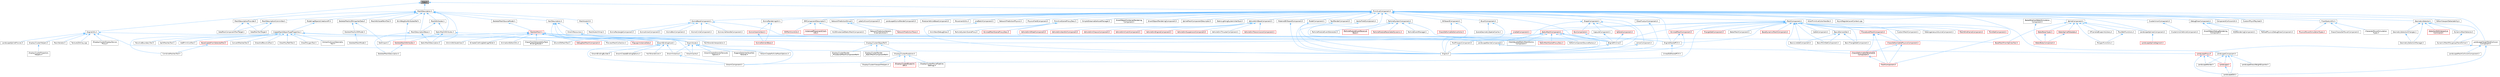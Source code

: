 digraph "Copy.h"
{
 // INTERACTIVE_SVG=YES
 // LATEX_PDF_SIZE
  bgcolor="transparent";
  edge [fontname=Helvetica,fontsize=10,labelfontname=Helvetica,labelfontsize=10];
  node [fontname=Helvetica,fontsize=10,shape=box,height=0.2,width=0.4];
  Node1 [id="Node000001",label="Copy.h",height=0.2,width=0.4,color="gray40", fillcolor="grey60", style="filled", fontcolor="black",tooltip=" "];
  Node1 -> Node2 [id="edge1_Node000001_Node000002",dir="back",color="steelblue1",style="solid",tooltip=" "];
  Node2 [id="Node000002",label="EngineUtils.h",height=0.2,width=0.4,color="grey40", fillcolor="white", style="filled",URL="$d4/d61/EngineUtils_8h.html",tooltip=" "];
  Node2 -> Node3 [id="edge2_Node000002_Node000003",dir="back",color="steelblue1",style="solid",tooltip=" "];
  Node3 [id="Node000003",label="DisplayClusterHelpers.h",height=0.2,width=0.4,color="grey40", fillcolor="white", style="filled",URL="$da/dda/DisplayClusterHelpers_8h.html",tooltip=" "];
  Node3 -> Node4 [id="edge3_Node000003_Node000004",dir="back",color="steelblue1",style="solid",tooltip=" "];
  Node4 [id="Node000004",label="DisplayClusterProjection\lHelpers.h",height=0.2,width=0.4,color="grey40", fillcolor="white", style="filled",URL="$df/d0b/DisplayClusterProjectionHelpers_8h.html",tooltip=" "];
  Node2 -> Node5 [id="edge4_Node000002_Node000005",dir="back",color="steelblue1",style="solid",tooltip=" "];
  Node5 [id="Node000005",label="DisplayClusterObjectRef.h",height=0.2,width=0.4,color="grey40", fillcolor="white", style="filled",URL="$d9/d87/DisplayClusterObjectRef_8h.html",tooltip=" "];
  Node5 -> Node6 [id="edge5_Node000005_Node000006",dir="back",color="steelblue1",style="solid",tooltip=" "];
  Node6 [id="Node000006",label="DisplayClusterRender\l_ProceduralMeshComponentRef.h",height=0.2,width=0.4,color="grey40", fillcolor="white", style="filled",URL="$da/dbe/DisplayClusterRender__ProceduralMeshComponentRef_8h.html",tooltip=" "];
  Node5 -> Node7 [id="edge6_Node000005_Node000007",dir="back",color="steelblue1",style="solid",tooltip=" "];
  Node7 [id="Node000007",label="DisplayClusterRender\l_StaticMeshComponentRef.h",height=0.2,width=0.4,color="grey40", fillcolor="white", style="filled",URL="$dd/d84/DisplayClusterRender__StaticMeshComponentRef_8h.html",tooltip=" "];
  Node5 -> Node8 [id="edge7_Node000005_Node000008",dir="back",color="steelblue1",style="solid",tooltip=" "];
  Node8 [id="Node000008",label="DisplayClusterRootActor.h",height=0.2,width=0.4,color="grey40", fillcolor="white", style="filled",URL="$d0/d41/DisplayClusterRootActor_8h.html",tooltip=" "];
  Node8 -> Node9 [id="edge8_Node000008_Node000009",dir="back",color="steelblue1",style="solid",tooltip=" "];
  Node9 [id="Node000009",label="DisplayClusterMoviePipeline\lSettings.h",height=0.2,width=0.4,color="grey40", fillcolor="white", style="filled",URL="$d7/d56/DisplayClusterMoviePipelineSettings_8h.html",tooltip=" "];
  Node8 -> Node10 [id="edge9_Node000008_Node000010",dir="back",color="steelblue1",style="solid",tooltip=" "];
  Node10 [id="Node000010",label="DisplayClusterViewportHelpers.h",height=0.2,width=0.4,color="grey40", fillcolor="white", style="filled",URL="$d6/d8b/DisplayClusterViewportHelpers_8h.html",tooltip=" "];
  Node8 -> Node11 [id="edge10_Node000008_Node000011",dir="back",color="steelblue1",style="solid",tooltip=" "];
  Node11 [id="Node000011",label="IDisplayClusterBlueprint\lAPI.h",height=0.2,width=0.4,color="red", fillcolor="#FFF0F0", style="filled",URL="$d6/dd6/IDisplayClusterBlueprintAPI_8h.html",tooltip=" "];
  Node2 -> Node13 [id="edge11_Node000002_Node000013",dir="back",color="steelblue1",style="solid",tooltip=" "];
  Node13 [id="Node000013",label="Engine.h",height=0.2,width=0.4,color="grey40", fillcolor="white", style="filled",URL="$d1/d34/Public_2Engine_8h.html",tooltip=" "];
  Node2 -> Node14 [id="edge12_Node000002_Node000014",dir="back",color="steelblue1",style="solid",tooltip=" "];
  Node14 [id="Node000014",label="IDisplayClusterDisplayDevice\lProxy.h",height=0.2,width=0.4,color="grey40", fillcolor="white", style="filled",URL="$dd/d48/IDisplayClusterDisplayDeviceProxy_8h.html",tooltip=" "];
  Node2 -> Node15 [id="edge13_Node000002_Node000015",dir="back",color="steelblue1",style="solid",tooltip=" "];
  Node15 [id="Node000015",label="LandscapeSplineProxies.h",height=0.2,width=0.4,color="grey40", fillcolor="white", style="filled",URL="$d6/d6f/LandscapeSplineProxies_8h.html",tooltip=" "];
  Node2 -> Node16 [id="edge14_Node000002_Node000016",dir="back",color="steelblue1",style="solid",tooltip=" "];
  Node16 [id="Node000016",label="PawnIterator.h",height=0.2,width=0.4,color="grey40", fillcolor="white", style="filled",URL="$d3/d9c/PawnIterator_8h.html",tooltip=" "];
  Node2 -> Node17 [id="edge15_Node000002_Node000017",dir="back",color="steelblue1",style="solid",tooltip=" "];
  Node17 [id="Node000017",label="Texture2DArray.cpp",height=0.2,width=0.4,color="grey40", fillcolor="white", style="filled",URL="$d7/d13/Texture2DArray_8cpp.html",tooltip=" "];
  Node1 -> Node18 [id="edge16_Node000001_Node000018",dir="back",color="steelblue1",style="solid",tooltip=" "];
  Node18 [id="Node000018",label="MeshDescription.h",height=0.2,width=0.4,color="grey40", fillcolor="white", style="filled",URL="$d5/d91/MeshDescription_8h.html",tooltip=" "];
  Node18 -> Node19 [id="edge17_Node000018_Node000019",dir="back",color="steelblue1",style="solid",tooltip=" "];
  Node19 [id="Node000019",label="HairDescription.h",height=0.2,width=0.4,color="grey40", fillcolor="white", style="filled",URL="$df/d27/HairDescription_8h.html",tooltip=" "];
  Node19 -> Node20 [id="edge18_Node000019_Node000020",dir="back",color="steelblue1",style="solid",tooltip=" "];
  Node20 [id="Node000020",label="GroomAsset.h",height=0.2,width=0.4,color="grey40", fillcolor="white", style="filled",URL="$d8/df1/GroomAsset_8h.html",tooltip=" "];
  Node20 -> Node21 [id="edge19_Node000020_Node000021",dir="back",color="steelblue1",style="solid",tooltip=" "];
  Node21 [id="Node000021",label="GroomCache.h",height=0.2,width=0.4,color="grey40", fillcolor="white", style="filled",URL="$d7/d6e/GroomCache_8h.html",tooltip=" "];
  Node20 -> Node22 [id="edge20_Node000020_Node000022",dir="back",color="steelblue1",style="solid",tooltip=" "];
  Node22 [id="Node000022",label="GroomComponent.h",height=0.2,width=0.4,color="grey40", fillcolor="white", style="filled",URL="$de/d2e/GroomComponent_8h.html",tooltip=" "];
  Node20 -> Node23 [id="edge21_Node000020_Node000023",dir="back",color="steelblue1",style="solid",tooltip=" "];
  Node23 [id="Node000023",label="GroomCreateFollicleMaskOptions.h",height=0.2,width=0.4,color="grey40", fillcolor="white", style="filled",URL="$d7/d8b/GroomCreateFollicleMaskOptions_8h.html",tooltip=" "];
  Node20 -> Node24 [id="edge22_Node000020_Node000024",dir="back",color="steelblue1",style="solid",tooltip=" "];
  Node24 [id="Node000024",label="GroomCreateStrandsTextures\lOptions.h",height=0.2,width=0.4,color="grey40", fillcolor="white", style="filled",URL="$da/dfc/GroomCreateStrandsTexturesOptions_8h.html",tooltip=" "];
  Node20 -> Node25 [id="edge23_Node000020_Node000025",dir="back",color="steelblue1",style="solid",tooltip=" "];
  Node25 [id="Node000025",label="GroomInstance.h",height=0.2,width=0.4,color="grey40", fillcolor="white", style="filled",URL="$dd/d47/GroomInstance_8h.html",tooltip=" "];
  Node25 -> Node22 [id="edge24_Node000025_Node000022",dir="back",color="steelblue1",style="solid",tooltip=" "];
  Node20 -> Node26 [id="edge25_Node000020_Node000026",dir="back",color="steelblue1",style="solid",tooltip=" "];
  Node26 [id="Node000026",label="NiagaraDataInterfaceHair\lStrands.h",height=0.2,width=0.4,color="grey40", fillcolor="white", style="filled",URL="$da/dd2/NiagaraDataInterfaceHairStrands_8h.html",tooltip=" "];
  Node19 -> Node27 [id="edge26_Node000019_Node000027",dir="back",color="steelblue1",style="solid",tooltip=" "];
  Node27 [id="Node000027",label="GroomBindingAsset.h",height=0.2,width=0.4,color="grey40", fillcolor="white", style="filled",URL="$de/d26/GroomBindingAsset_8h.html",tooltip=" "];
  Node27 -> Node28 [id="edge27_Node000027_Node000028",dir="back",color="steelblue1",style="solid",tooltip=" "];
  Node28 [id="Node000028",label="GroomBindingBuilder.h",height=0.2,width=0.4,color="grey40", fillcolor="white", style="filled",URL="$d2/d2f/GroomBindingBuilder_8h.html",tooltip=" "];
  Node27 -> Node22 [id="edge28_Node000027_Node000022",dir="back",color="steelblue1",style="solid",tooltip=" "];
  Node27 -> Node29 [id="edge29_Node000027_Node000029",dir="back",color="steelblue1",style="solid",tooltip=" "];
  Node29 [id="Node000029",label="GroomCreateBindingOptions.h",height=0.2,width=0.4,color="grey40", fillcolor="white", style="filled",URL="$d5/dba/GroomCreateBindingOptions_8h.html",tooltip=" "];
  Node27 -> Node25 [id="edge30_Node000027_Node000025",dir="back",color="steelblue1",style="solid",tooltip=" "];
  Node27 -> Node30 [id="edge31_Node000027_Node000030",dir="back",color="steelblue1",style="solid",tooltip=" "];
  Node30 [id="Node000030",label="HairStrandsCore.h",height=0.2,width=0.4,color="grey40", fillcolor="white", style="filled",URL="$d7/def/HairStrandsCore_8h.html",tooltip=" "];
  Node19 -> Node21 [id="edge32_Node000019_Node000021",dir="back",color="steelblue1",style="solid",tooltip=" "];
  Node19 -> Node31 [id="edge33_Node000019_Node000031",dir="back",color="steelblue1",style="solid",tooltip=" "];
  Node31 [id="Node000031",label="GroomResources.h",height=0.2,width=0.4,color="grey40", fillcolor="white", style="filled",URL="$d0/d70/GroomResources_8h.html",tooltip=" "];
  Node31 -> Node20 [id="edge34_Node000031_Node000020",dir="back",color="steelblue1",style="solid",tooltip=" "];
  Node31 -> Node27 [id="edge35_Node000031_Node000027",dir="back",color="steelblue1",style="solid",tooltip=" "];
  Node31 -> Node32 [id="edge36_Node000031_Node000032",dir="back",color="steelblue1",style="solid",tooltip=" "];
  Node32 [id="Node000032",label="HairStrandsInterpolation.h",height=0.2,width=0.4,color="grey40", fillcolor="white", style="filled",URL="$de/dab/HairStrandsInterpolation_8h.html",tooltip=" "];
  Node18 -> Node33 [id="edge37_Node000018_Node000033",dir="back",color="steelblue1",style="solid",tooltip=" "];
  Node33 [id="Node000033",label="MeshAttributePaintTool.h",height=0.2,width=0.4,color="grey40", fillcolor="white", style="filled",URL="$d3/d29/MeshAttributePaintTool_8h.html",tooltip=" "];
  Node18 -> Node34 [id="edge38_Node000018_Node000034",dir="back",color="steelblue1",style="solid",tooltip=" "];
  Node34 [id="Node000034",label="MeshAttributes.h",height=0.2,width=0.4,color="grey40", fillcolor="white", style="filled",URL="$d8/d64/MeshAttributes_8h.html",tooltip=" "];
  Node34 -> Node35 [id="edge39_Node000034_Node000035",dir="back",color="steelblue1",style="solid",tooltip=" "];
  Node35 [id="Node000035",label="MeshDescriptionBase.h",height=0.2,width=0.4,color="grey40", fillcolor="white", style="filled",URL="$d3/d3c/MeshDescriptionBase_8h.html",tooltip=" "];
  Node35 -> Node36 [id="edge40_Node000035_Node000036",dir="back",color="steelblue1",style="solid",tooltip=" "];
  Node36 [id="Node000036",label="SkeletalMeshDescription.h",height=0.2,width=0.4,color="grey40", fillcolor="white", style="filled",URL="$d3/d6a/SkeletalMeshDescription_8h.html",tooltip=" "];
  Node35 -> Node37 [id="edge41_Node000035_Node000037",dir="back",color="steelblue1",style="solid",tooltip=" "];
  Node37 [id="Node000037",label="StaticMeshDescription.h",height=0.2,width=0.4,color="grey40", fillcolor="white", style="filled",URL="$d5/d71/StaticMeshDescription_8h.html",tooltip=" "];
  Node34 -> Node38 [id="edge42_Node000034_Node000038",dir="back",color="steelblue1",style="solid",tooltip=" "];
  Node38 [id="Node000038",label="StaticMeshAttributes.h",height=0.2,width=0.4,color="grey40", fillcolor="white", style="filled",URL="$dd/db4/StaticMeshAttributes_8h.html",tooltip=" "];
  Node38 -> Node39 [id="edge43_Node000038_Node000039",dir="back",color="steelblue1",style="solid",tooltip=" "];
  Node39 [id="Node000039",label="LandscapeNaniteComponent.h",height=0.2,width=0.4,color="grey40", fillcolor="white", style="filled",URL="$d0/de5/LandscapeNaniteComponent_8h.html",tooltip=" "];
  Node39 -> Node40 [id="edge44_Node000039_Node000040",dir="back",color="steelblue1",style="solid",tooltip=" "];
  Node40 [id="Node000040",label="LandscapeProxy.h",height=0.2,width=0.4,color="red", fillcolor="#FFF0F0", style="filled",URL="$db/dae/LandscapeProxy_8h.html",tooltip=" "];
  Node40 -> Node41 [id="edge45_Node000040_Node000041",dir="back",color="steelblue1",style="solid",tooltip=" "];
  Node41 [id="Node000041",label="Landscape.h",height=0.2,width=0.4,color="red", fillcolor="#FFF0F0", style="filled",URL="$d5/dd6/Landscape_8h.html",tooltip=" "];
  Node41 -> Node42 [id="edge46_Node000041_Node000042",dir="back",color="steelblue1",style="solid",tooltip=" "];
  Node42 [id="Node000042",label="LandscapeEdit.h",height=0.2,width=0.4,color="grey40", fillcolor="white", style="filled",URL="$df/d61/LandscapeEdit_8h.html",tooltip=" "];
  Node40 -> Node42 [id="edge47_Node000040_Node000042",dir="back",color="steelblue1",style="solid",tooltip=" "];
  Node40 -> Node47 [id="edge48_Node000040_Node000047",dir="back",color="steelblue1",style="solid",tooltip=" "];
  Node47 [id="Node000047",label="LandscapeRender.h",height=0.2,width=0.4,color="grey40", fillcolor="white", style="filled",URL="$df/d67/LandscapeRender_8h.html",tooltip=" "];
  Node38 -> Node50 [id="edge49_Node000038_Node000050",dir="back",color="steelblue1",style="solid",tooltip=" "];
  Node50 [id="Node000050",label="SkeletalMeshAttributes.h",height=0.2,width=0.4,color="red", fillcolor="#FFF0F0", style="filled",URL="$df/d3f/SkeletalMeshAttributes_8h.html",tooltip=" "];
  Node50 -> Node36 [id="edge50_Node000050_Node000036",dir="back",color="steelblue1",style="solid",tooltip=" "];
  Node38 -> Node37 [id="edge51_Node000038_Node000037",dir="back",color="steelblue1",style="solid",tooltip=" "];
  Node18 -> Node53 [id="edge52_Node000018_Node000053",dir="back",color="steelblue1",style="solid",tooltip=" "];
  Node53 [id="Node000053",label="MeshAutoUV.h",height=0.2,width=0.4,color="grey40", fillcolor="white", style="filled",URL="$d4/db4/MeshAutoUV_8h.html",tooltip=" "];
  Node53 -> Node54 [id="edge53_Node000053_Node000054",dir="back",color="steelblue1",style="solid",tooltip=" "];
  Node54 [id="Node000054",label="MeshAutoUVImpl.h",height=0.2,width=0.4,color="grey40", fillcolor="white", style="filled",URL="$d2/ddc/MeshAutoUVImpl_8h.html",tooltip=" "];
  Node18 -> Node35 [id="edge54_Node000018_Node000035",dir="back",color="steelblue1",style="solid",tooltip=" "];
  Node18 -> Node55 [id="edge55_Node000018_Node000055",dir="back",color="steelblue1",style="solid",tooltip=" "];
  Node55 [id="Node000055",label="MeshDescriptionCommitter.h",height=0.2,width=0.4,color="grey40", fillcolor="white", style="filled",URL="$d0/dae/MeshDescriptionCommitter_8h.html",tooltip=" "];
  Node55 -> Node56 [id="edge56_Node000055_Node000056",dir="back",color="steelblue1",style="solid",tooltip=" "];
  Node56 [id="Node000056",label="DataflowComponentToolTarget.h",height=0.2,width=0.4,color="grey40", fillcolor="white", style="filled",URL="$d4/de8/DataflowComponentToolTarget_8h.html",tooltip=" "];
  Node55 -> Node57 [id="edge57_Node000055_Node000057",dir="back",color="steelblue1",style="solid",tooltip=" "];
  Node57 [id="Node000057",label="DataflowToolTarget.h",height=0.2,width=0.4,color="grey40", fillcolor="white", style="filled",URL="$d3/dd6/DataflowToolTarget_8h.html",tooltip=" "];
  Node18 -> Node58 [id="edge58_Node000018_Node000058",dir="back",color="steelblue1",style="solid",tooltip=" "];
  Node58 [id="Node000058",label="MeshDescriptionProvider.h",height=0.2,width=0.4,color="grey40", fillcolor="white", style="filled",URL="$da/db2/MeshDescriptionProvider_8h.html",tooltip=" "];
  Node58 -> Node56 [id="edge59_Node000058_Node000056",dir="back",color="steelblue1",style="solid",tooltip=" "];
  Node58 -> Node57 [id="edge60_Node000058_Node000057",dir="back",color="steelblue1",style="solid",tooltip=" "];
  Node18 -> Node59 [id="edge61_Node000018_Node000059",dir="back",color="steelblue1",style="solid",tooltip=" "];
  Node59 [id="Node000059",label="ModelingObjectsCreationAPI.h",height=0.2,width=0.4,color="grey40", fillcolor="white", style="filled",URL="$df/d4c/ModelingObjectsCreationAPI_8h.html",tooltip=" "];
  Node59 -> Node60 [id="edge62_Node000059_Node000060",dir="back",color="steelblue1",style="solid",tooltip=" "];
  Node60 [id="Node000060",label="CreateMeshObjectTypeProperties.h",height=0.2,width=0.4,color="grey40", fillcolor="white", style="filled",URL="$d9/d04/CreateMeshObjectTypeProperties_8h.html",tooltip=" "];
  Node60 -> Node61 [id="edge63_Node000060_Node000061",dir="back",color="steelblue1",style="solid",tooltip=" "];
  Node61 [id="Node000061",label="AddPrimitiveTool.h",height=0.2,width=0.4,color="grey40", fillcolor="white", style="filled",URL="$d5/dbf/AddPrimitiveTool_8h.html",tooltip=" "];
  Node60 -> Node62 [id="edge64_Node000060_Node000062",dir="back",color="steelblue1",style="solid",tooltip=" "];
  Node62 [id="Node000062",label="BaseCreateFromSelectedTool.h",height=0.2,width=0.4,color="red", fillcolor="#FFF0F0", style="filled",URL="$de/dc7/BaseCreateFromSelectedTool_8h.html",tooltip=" "];
  Node62 -> Node68 [id="edge65_Node000062_Node000068",dir="back",color="steelblue1",style="solid",tooltip=" "];
  Node68 [id="Node000068",label="CombineMeshesTool.h",height=0.2,width=0.4,color="grey40", fillcolor="white", style="filled",URL="$dd/da3/CombineMeshesTool_8h.html",tooltip=" "];
  Node60 -> Node71 [id="edge66_Node000060_Node000071",dir="back",color="steelblue1",style="solid",tooltip=" "];
  Node71 [id="Node000071",label="BaseMeshFromSplinesTool.h",height=0.2,width=0.4,color="red", fillcolor="#FFF0F0", style="filled",URL="$da/d31/BaseMeshFromSplinesTool_8h.html",tooltip=" "];
  Node60 -> Node68 [id="edge67_Node000060_Node000068",dir="back",color="steelblue1",style="solid",tooltip=" "];
  Node60 -> Node74 [id="edge68_Node000060_Node000074",dir="back",color="steelblue1",style="solid",tooltip=" "];
  Node74 [id="Node000074",label="ConvertMeshesTool.h",height=0.2,width=0.4,color="grey40", fillcolor="white", style="filled",URL="$dc/d47/ConvertMeshesTool_8h.html",tooltip=" "];
  Node60 -> Node75 [id="edge69_Node000060_Node000075",dir="back",color="steelblue1",style="solid",tooltip=" "];
  Node75 [id="Node000075",label="DrawAndRevolveTool.h",height=0.2,width=0.4,color="grey40", fillcolor="white", style="filled",URL="$d8/d06/DrawAndRevolveTool_8h.html",tooltip=" "];
  Node60 -> Node76 [id="edge70_Node000060_Node000076",dir="back",color="steelblue1",style="solid",tooltip=" "];
  Node76 [id="Node000076",label="DrawPolyPathTool.h",height=0.2,width=0.4,color="grey40", fillcolor="white", style="filled",URL="$dc/d3e/DrawPolyPathTool_8h.html",tooltip=" "];
  Node60 -> Node77 [id="edge71_Node000060_Node000077",dir="back",color="steelblue1",style="solid",tooltip=" "];
  Node77 [id="Node000077",label="DrawPolygonTool.h",height=0.2,width=0.4,color="grey40", fillcolor="white", style="filled",URL="$d0/d15/DrawPolygonTool_8h.html",tooltip=" "];
  Node60 -> Node78 [id="edge72_Node000060_Node000078",dir="back",color="steelblue1",style="solid",tooltip=" "];
  Node78 [id="Node000078",label="ExtractCollisionGeometry\lTool.h",height=0.2,width=0.4,color="grey40", fillcolor="white", style="filled",URL="$d6/dbd/ExtractCollisionGeometryTool_8h.html",tooltip=" "];
  Node60 -> Node79 [id="edge73_Node000060_Node000079",dir="back",color="steelblue1",style="solid",tooltip=" "];
  Node79 [id="Node000079",label="RevolveBoundaryTool.h",height=0.2,width=0.4,color="grey40", fillcolor="white", style="filled",URL="$da/dce/RevolveBoundaryTool_8h.html",tooltip=" "];
  Node60 -> Node80 [id="edge74_Node000060_Node000080",dir="back",color="steelblue1",style="solid",tooltip=" "];
  Node80 [id="Node000080",label="SplitMeshesTool.h",height=0.2,width=0.4,color="grey40", fillcolor="white", style="filled",URL="$dc/d7f/SplitMeshesTool_8h.html",tooltip=" "];
  Node60 -> Node81 [id="edge75_Node000060_Node000081",dir="back",color="steelblue1",style="solid",tooltip=" "];
  Node81 [id="Node000081",label="VolumeToMeshTool.h",height=0.2,width=0.4,color="grey40", fillcolor="white", style="filled",URL="$de/d64/VolumeToMeshTool_8h.html",tooltip=" "];
  Node18 -> Node82 [id="edge76_Node000018_Node000082",dir="back",color="steelblue1",style="solid",tooltip=" "];
  Node82 [id="Node000082",label="SkeletalMeshLODImporterData.h",height=0.2,width=0.4,color="grey40", fillcolor="white", style="filled",URL="$de/dc6/SkeletalMeshLODImporterData_8h.html",tooltip=" "];
  Node82 -> Node83 [id="edge77_Node000082_Node000083",dir="back",color="steelblue1",style="solid",tooltip=" "];
  Node83 [id="Node000083",label="SkelImport.h",height=0.2,width=0.4,color="grey40", fillcolor="white", style="filled",URL="$d2/d8b/SkelImport_8h.html",tooltip=" "];
  Node82 -> Node84 [id="edge78_Node000082_Node000084",dir="back",color="steelblue1",style="solid",tooltip=" "];
  Node84 [id="Node000084",label="SkeletalMeshLODModel.h",height=0.2,width=0.4,color="grey40", fillcolor="white", style="filled",URL="$d2/d34/SkeletalMeshLODModel_8h.html",tooltip=" "];
  Node84 -> Node85 [id="edge79_Node000084_Node000085",dir="back",color="steelblue1",style="solid",tooltip=" "];
  Node85 [id="Node000085",label="SkeletalMeshModel.h",height=0.2,width=0.4,color="grey40", fillcolor="white", style="filled",URL="$d1/d2c/SkeletalMeshModel_8h.html",tooltip=" "];
  Node18 -> Node86 [id="edge80_Node000018_Node000086",dir="back",color="steelblue1",style="solid",tooltip=" "];
  Node86 [id="Node000086",label="SkeletalMeshSourceModel.h",height=0.2,width=0.4,color="grey40", fillcolor="white", style="filled",URL="$d0/dc6/SkeletalMeshSourceModel_8h.html",tooltip=" "];
  Node86 -> Node87 [id="edge81_Node000086_Node000087",dir="back",color="steelblue1",style="solid",tooltip=" "];
  Node87 [id="Node000087",label="SkeletalMesh.h",height=0.2,width=0.4,color="red", fillcolor="#FFF0F0", style="filled",URL="$d6/de7/SkeletalMesh_8h.html",tooltip=" "];
  Node87 -> Node88 [id="edge82_Node000087_Node000088",dir="back",color="steelblue1",style="solid",tooltip=" "];
  Node88 [id="Node000088",label="AnimationEditorUtils.h",height=0.2,width=0.4,color="grey40", fillcolor="white", style="filled",URL="$df/d23/AnimationEditorUtils_8h.html",tooltip=" "];
  Node87 -> Node89 [id="edge83_Node000087_Node000089",dir="back",color="steelblue1",style="solid",tooltip=" "];
  Node89 [id="Node000089",label="ChaosFleshGenerateSurface\lBindingsNode.h",height=0.2,width=0.4,color="grey40", fillcolor="white", style="filled",URL="$db/dca/ChaosFleshGenerateSurfaceBindingsNode_8h.html",tooltip=" "];
  Node87 -> Node90 [id="edge84_Node000087_Node000090",dir="back",color="steelblue1",style="solid",tooltip=" "];
  Node90 [id="Node000090",label="DebugSkelMeshComponent.h",height=0.2,width=0.4,color="red", fillcolor="#FFF0F0", style="filled",URL="$d5/d33/DebugSkelMeshComponent_8h.html",tooltip=" "];
  Node87 -> Node94 [id="edge85_Node000087_Node000094",dir="back",color="steelblue1",style="solid",tooltip=" "];
  Node94 [id="Node000094",label="EngineMinimal.h",height=0.2,width=0.4,color="grey40", fillcolor="white", style="filled",URL="$d0/d2c/EngineMinimal_8h.html",tooltip=" "];
  Node94 -> Node13 [id="edge86_Node000094_Node000013",dir="back",color="steelblue1",style="solid",tooltip=" "];
  Node87 -> Node95 [id="edge87_Node000087_Node000095",dir="back",color="steelblue1",style="solid",tooltip=" "];
  Node95 [id="Node000095",label="EngineSharedPCH.h",height=0.2,width=0.4,color="grey40", fillcolor="white", style="filled",URL="$dc/dbb/EngineSharedPCH_8h.html",tooltip=" "];
  Node95 -> Node96 [id="edge88_Node000095_Node000096",dir="back",color="steelblue1",style="solid",tooltip=" "];
  Node96 [id="Node000096",label="UnrealEdSharedPCH.h",height=0.2,width=0.4,color="grey40", fillcolor="white", style="filled",URL="$d1/de6/UnrealEdSharedPCH_8h.html",tooltip=" "];
  Node87 -> Node20 [id="edge89_Node000087_Node000020",dir="back",color="steelblue1",style="solid",tooltip=" "];
  Node87 -> Node27 [id="edge90_Node000087_Node000027",dir="back",color="steelblue1",style="solid",tooltip=" "];
  Node87 -> Node97 [id="edge91_Node000087_Node000097",dir="back",color="steelblue1",style="solid",tooltip=" "];
  Node97 [id="Node000097",label="PreviewMeshCollection.h",height=0.2,width=0.4,color="grey40", fillcolor="white", style="filled",URL="$dc/d45/PreviewMeshCollection_8h.html",tooltip=" "];
  Node87 -> Node98 [id="edge92_Node000087_Node000098",dir="back",color="steelblue1",style="solid",tooltip=" "];
  Node98 [id="Node000098",label="RigLogicInstanceData.h",height=0.2,width=0.4,color="red", fillcolor="#FFF0F0", style="filled",URL="$d5/d38/RigLogicInstanceData_8h.html",tooltip=" "];
  Node87 -> Node102 [id="edge93_Node000087_Node000102",dir="back",color="steelblue1",style="solid",tooltip=" "];
  Node102 [id="Node000102",label="SAnimAttributeView.h",height=0.2,width=0.4,color="grey40", fillcolor="white", style="filled",URL="$df/d42/SAnimAttributeView_8h.html",tooltip=" "];
  Node87 -> Node103 [id="edge94_Node000087_Node000103",dir="back",color="steelblue1",style="solid",tooltip=" "];
  Node103 [id="Node000103",label="SCreateClothingSettingsPanel.h",height=0.2,width=0.4,color="grey40", fillcolor="white", style="filled",URL="$d1/d49/SCreateClothingSettingsPanel_8h.html",tooltip=" "];
  Node87 -> Node83 [id="edge95_Node000087_Node000083",dir="back",color="steelblue1",style="solid",tooltip=" "];
  Node18 -> Node118 [id="edge96_Node000018_Node000118",dir="back",color="steelblue1",style="solid",tooltip=" "];
  Node118 [id="Node000118",label="SkinWeightsAttributesRef.h",height=0.2,width=0.4,color="grey40", fillcolor="white", style="filled",URL="$d8/dc2/SkinWeightsAttributesRef_8h.html",tooltip=" "];
  Node118 -> Node50 [id="edge97_Node000118_Node000050",dir="back",color="steelblue1",style="solid",tooltip=" "];
  Node18 -> Node38 [id="edge98_Node000018_Node000038",dir="back",color="steelblue1",style="solid",tooltip=" "];
  Node18 -> Node37 [id="edge99_Node000018_Node000037",dir="back",color="steelblue1",style="solid",tooltip=" "];
  Node1 -> Node119 [id="edge100_Node000001_Node000119",dir="back",color="steelblue1",style="solid",tooltip=" "];
  Node119 [id="Node000119",label="PrimitiveComponent.h",height=0.2,width=0.4,color="grey40", fillcolor="white", style="filled",URL="$df/d9f/PrimitiveComponent_8h.html",tooltip=" "];
  Node119 -> Node120 [id="edge101_Node000119_Node000120",dir="back",color="steelblue1",style="solid",tooltip=" "];
  Node120 [id="Node000120",label="ActorPrimitiveColorHandler.h",height=0.2,width=0.4,color="grey40", fillcolor="white", style="filled",URL="$d4/d72/ActorPrimitiveColorHandler_8h.html",tooltip=" "];
  Node119 -> Node121 [id="edge102_Node000119_Node000121",dir="back",color="steelblue1",style="solid",tooltip=" "];
  Node121 [id="Node000121",label="ArrowComponent.h",height=0.2,width=0.4,color="grey40", fillcolor="white", style="filled",URL="$db/d35/ArrowComponent_8h.html",tooltip=" "];
  Node121 -> Node13 [id="edge103_Node000121_Node000013",dir="back",color="steelblue1",style="solid",tooltip=" "];
  Node119 -> Node122 [id="edge104_Node000119_Node000122",dir="back",color="steelblue1",style="solid",tooltip=" "];
  Node122 [id="Node000122",label="AsyncRegisterLevelContext.cpp",height=0.2,width=0.4,color="grey40", fillcolor="white", style="filled",URL="$da/df8/AsyncRegisterLevelContext_8cpp.html",tooltip=" "];
  Node119 -> Node123 [id="edge105_Node000119_Node000123",dir="back",color="steelblue1",style="solid",tooltip=" "];
  Node123 [id="Node000123",label="BakedShallowWaterSimulation\lComponent.h",height=0.2,width=0.4,color="grey40", fillcolor="white", style="filled",URL="$d4/dbc/BakedShallowWaterSimulationComponent_8h.html",tooltip=" "];
  Node123 -> Node124 [id="edge106_Node000123_Node000124",dir="back",color="steelblue1",style="solid",tooltip=" "];
  Node124 [id="Node000124",label="WaterBodyComponent.h",height=0.2,width=0.4,color="red", fillcolor="#FFF0F0", style="filled",URL="$db/d59/WaterBodyComponent_8h.html",tooltip=" "];
  Node119 -> Node137 [id="edge107_Node000119_Node000137",dir="back",color="steelblue1",style="solid",tooltip=" "];
  Node137 [id="Node000137",label="BillboardComponent.h",height=0.2,width=0.4,color="grey40", fillcolor="white", style="filled",URL="$db/d72/BillboardComponent_8h.html",tooltip=" "];
  Node137 -> Node138 [id="edge108_Node000137_Node000138",dir="back",color="steelblue1",style="solid",tooltip=" "];
  Node138 [id="Node000138",label="ChaosDeformableSolverActor.h",height=0.2,width=0.4,color="red", fillcolor="#FFF0F0", style="filled",URL="$d2/de9/ChaosDeformableSolverActor_8h.html",tooltip=" "];
  Node137 -> Node13 [id="edge109_Node000137_Node000013",dir="back",color="steelblue1",style="solid",tooltip=" "];
  Node119 -> Node142 [id="edge110_Node000119_Node000142",dir="back",color="steelblue1",style="solid",tooltip=" "];
  Node142 [id="Node000142",label="BrushComponent.h",height=0.2,width=0.4,color="grey40", fillcolor="white", style="filled",URL="$d0/d9c/BrushComponent_8h.html",tooltip=" "];
  Node142 -> Node13 [id="edge111_Node000142_Node000013",dir="back",color="steelblue1",style="solid",tooltip=" "];
  Node142 -> Node143 [id="edge112_Node000142_Node000143",dir="back",color="steelblue1",style="solid",tooltip=" "];
  Node143 [id="Node000143",label="SceneGeometrySpatialCache.h",height=0.2,width=0.4,color="grey40", fillcolor="white", style="filled",URL="$d6/d6f/SceneGeometrySpatialCache_8h.html",tooltip=" "];
  Node119 -> Node144 [id="edge113_Node000119_Node000144",dir="back",color="steelblue1",style="solid",tooltip=" "];
  Node144 [id="Node000144",label="ClusterUnionComponent.h",height=0.2,width=0.4,color="grey40", fillcolor="white", style="filled",URL="$d0/d16/ClusterUnionComponent_8h.html",tooltip=" "];
  Node144 -> Node145 [id="edge114_Node000144_Node000145",dir="back",color="steelblue1",style="solid",tooltip=" "];
  Node145 [id="Node000145",label="ClusterUnionVehicleComponent.h",height=0.2,width=0.4,color="grey40", fillcolor="white", style="filled",URL="$dd/deb/ClusterUnionVehicleComponent_8h.html",tooltip=" "];
  Node119 -> Node146 [id="edge115_Node000119_Node000146",dir="back",color="steelblue1",style="solid",tooltip=" "];
  Node146 [id="Node000146",label="ComponentCollisionUtil.h",height=0.2,width=0.4,color="grey40", fillcolor="white", style="filled",URL="$d9/d1c/ComponentCollisionUtil_8h.html",tooltip=" "];
  Node119 -> Node147 [id="edge116_Node000119_Node000147",dir="back",color="steelblue1",style="solid",tooltip=" "];
  Node147 [id="Node000147",label="CustomPhysXPayload.h",height=0.2,width=0.4,color="grey40", fillcolor="white", style="filled",URL="$d3/d90/CustomPhysXPayload_8h.html",tooltip=" "];
  Node119 -> Node148 [id="edge117_Node000119_Node000148",dir="back",color="steelblue1",style="solid",tooltip=" "];
  Node148 [id="Node000148",label="DebugDrawComponent.h",height=0.2,width=0.4,color="grey40", fillcolor="white", style="filled",URL="$d9/dae/DebugDrawComponent_8h.html",tooltip=" "];
  Node148 -> Node149 [id="edge118_Node000148_Node000149",dir="back",color="steelblue1",style="solid",tooltip=" "];
  Node149 [id="Node000149",label="EQSRenderingComponent.h",height=0.2,width=0.4,color="grey40", fillcolor="white", style="filled",URL="$df/d63/EQSRenderingComponent_8h.html",tooltip=" "];
  Node148 -> Node150 [id="edge119_Node000148_Node000150",dir="back",color="steelblue1",style="solid",tooltip=" "];
  Node150 [id="Node000150",label="PathedPhysicsDebugDrawComponent.h",height=0.2,width=0.4,color="grey40", fillcolor="white", style="filled",URL="$d9/dd8/PathedPhysicsDebugDrawComponent_8h.html",tooltip=" "];
  Node148 -> Node151 [id="edge120_Node000148_Node000151",dir="back",color="steelblue1",style="solid",tooltip=" "];
  Node151 [id="Node000151",label="SmartObjectDebugRendering\lComponent.h",height=0.2,width=0.4,color="grey40", fillcolor="white", style="filled",URL="$d2/db9/SmartObjectDebugRenderingComponent_8h.html",tooltip=" "];
  Node119 -> Node152 [id="edge121_Node000119_Node000152",dir="back",color="steelblue1",style="solid",tooltip=" "];
  Node152 [id="Node000152",label="DrawFrustumComponent.h",height=0.2,width=0.4,color="grey40", fillcolor="white", style="filled",URL="$db/d24/DrawFrustumComponent_8h.html",tooltip=" "];
  Node152 -> Node13 [id="edge122_Node000152_Node000013",dir="back",color="steelblue1",style="solid",tooltip=" "];
  Node119 -> Node153 [id="edge123_Node000119_Node000153",dir="back",color="steelblue1",style="solid",tooltip=" "];
  Node153 [id="Node000153",label="EditorComponentSourceFactory.h",height=0.2,width=0.4,color="grey40", fillcolor="white", style="filled",URL="$d4/d35/EditorComponentSourceFactory_8h.html",tooltip=" "];
  Node119 -> Node154 [id="edge124_Node000119_Node000154",dir="back",color="steelblue1",style="solid",tooltip=" "];
  Node154 [id="Node000154",label="EditorViewportSelectability.h",height=0.2,width=0.4,color="grey40", fillcolor="white", style="filled",URL="$d0/da6/EditorViewportSelectability_8h.html",tooltip=" "];
  Node119 -> Node94 [id="edge125_Node000119_Node000094",dir="back",color="steelblue1",style="solid",tooltip=" "];
  Node119 -> Node95 [id="edge126_Node000119_Node000095",dir="back",color="steelblue1",style="solid",tooltip=" "];
  Node119 -> Node155 [id="edge127_Node000119_Node000155",dir="back",color="steelblue1",style="solid",tooltip=" "];
  Node155 [id="Node000155",label="FloorQueryUtils.h",height=0.2,width=0.4,color="grey40", fillcolor="white", style="filled",URL="$df/d2a/FloorQueryUtils_8h.html",tooltip=" "];
  Node155 -> Node156 [id="edge128_Node000155_Node000156",dir="back",color="steelblue1",style="solid",tooltip=" "];
  Node156 [id="Node000156",label="ChaosCharacterMoverComponent.h",height=0.2,width=0.4,color="grey40", fillcolor="white", style="filled",URL="$d5/dd2/ChaosCharacterMoverComponent_8h.html",tooltip=" "];
  Node155 -> Node157 [id="edge129_Node000155_Node000157",dir="back",color="steelblue1",style="solid",tooltip=" "];
  Node157 [id="Node000157",label="CharacterMoverSimulation\lTypes.h",height=0.2,width=0.4,color="grey40", fillcolor="white", style="filled",URL="$df/dcc/CharacterMoverSimulationTypes_8h.html",tooltip=" "];
  Node155 -> Node158 [id="edge130_Node000155_Node000158",dir="back",color="steelblue1",style="solid",tooltip=" "];
  Node158 [id="Node000158",label="PhysicsMoverSimulationTypes.h",height=0.2,width=0.4,color="red", fillcolor="#FFF0F0", style="filled",URL="$d1/d2f/PhysicsMoverSimulationTypes_8h.html",tooltip=" "];
  Node119 -> Node168 [id="edge131_Node000119_Node000168",dir="back",color="steelblue1",style="solid",tooltip=" "];
  Node168 [id="Node000168",label="GeometrySelector.h",height=0.2,width=0.4,color="grey40", fillcolor="white", style="filled",URL="$d5/d67/GeometrySelector_8h.html",tooltip=" "];
  Node168 -> Node169 [id="edge132_Node000168_Node000169",dir="back",color="steelblue1",style="solid",tooltip=" "];
  Node169 [id="Node000169",label="DynamicMeshPolygroupTransformer.h",height=0.2,width=0.4,color="grey40", fillcolor="white", style="filled",URL="$dc/db2/DynamicMeshPolygroupTransformer_8h.html",tooltip=" "];
  Node168 -> Node170 [id="edge133_Node000168_Node000170",dir="back",color="steelblue1",style="solid",tooltip=" "];
  Node170 [id="Node000170",label="DynamicMeshSelector.h",height=0.2,width=0.4,color="grey40", fillcolor="white", style="filled",URL="$dc/d01/DynamicMeshSelector_8h.html",tooltip=" "];
  Node170 -> Node169 [id="edge134_Node000170_Node000169",dir="back",color="steelblue1",style="solid",tooltip=" "];
  Node168 -> Node171 [id="edge135_Node000168_Node000171",dir="back",color="steelblue1",style="solid",tooltip=" "];
  Node171 [id="Node000171",label="GeometrySelectionChanges.h",height=0.2,width=0.4,color="grey40", fillcolor="white", style="filled",URL="$d2/d21/GeometrySelectionChanges_8h.html",tooltip=" "];
  Node171 -> Node172 [id="edge136_Node000171_Node000172",dir="back",color="steelblue1",style="solid",tooltip=" "];
  Node172 [id="Node000172",label="GeometrySelectionManager.h",height=0.2,width=0.4,color="grey40", fillcolor="white", style="filled",URL="$d9/d43/GeometrySelectionManager_8h.html",tooltip=" "];
  Node168 -> Node172 [id="edge137_Node000168_Node000172",dir="back",color="steelblue1",style="solid",tooltip=" "];
  Node168 -> Node173 [id="edge138_Node000168_Node000173",dir="back",color="steelblue1",style="solid",tooltip=" "];
  Node173 [id="Node000173",label="SelectionEditInteractive\lCommand.h",height=0.2,width=0.4,color="red", fillcolor="#FFF0F0", style="filled",URL="$d8/db5/SelectionEditInteractiveCommand_8h.html",tooltip=" "];
  Node119 -> Node178 [id="edge139_Node000119_Node000178",dir="back",color="steelblue1",style="solid",tooltip=" "];
  Node178 [id="Node000178",label="GizmoBaseComponent.h",height=0.2,width=0.4,color="grey40", fillcolor="white", style="filled",URL="$db/dfd/GizmoBaseComponent_8h.html",tooltip=" "];
  Node178 -> Node179 [id="edge140_Node000178_Node000179",dir="back",color="steelblue1",style="solid",tooltip=" "];
  Node179 [id="Node000179",label="GizmoArrowComponent.h",height=0.2,width=0.4,color="grey40", fillcolor="white", style="filled",URL="$d9/df9/GizmoArrowComponent_8h.html",tooltip=" "];
  Node178 -> Node180 [id="edge141_Node000178_Node000180",dir="back",color="steelblue1",style="solid",tooltip=" "];
  Node180 [id="Node000180",label="GizmoBoxComponent.h",height=0.2,width=0.4,color="grey40", fillcolor="white", style="filled",URL="$d4/d84/GizmoBoxComponent_8h.html",tooltip=" "];
  Node178 -> Node181 [id="edge142_Node000178_Node000181",dir="back",color="steelblue1",style="solid",tooltip=" "];
  Node181 [id="Node000181",label="GizmoCircleComponent.h",height=0.2,width=0.4,color="grey40", fillcolor="white", style="filled",URL="$d3/d78/GizmoCircleComponent_8h.html",tooltip=" "];
  Node178 -> Node182 [id="edge143_Node000178_Node000182",dir="back",color="steelblue1",style="solid",tooltip=" "];
  Node182 [id="Node000182",label="GizmoLineHandleComponent.h",height=0.2,width=0.4,color="grey40", fillcolor="white", style="filled",URL="$d3/d98/GizmoLineHandleComponent_8h.html",tooltip=" "];
  Node178 -> Node183 [id="edge144_Node000178_Node000183",dir="back",color="steelblue1",style="solid",tooltip=" "];
  Node183 [id="Node000183",label="GizmoRectangleComponent.h",height=0.2,width=0.4,color="grey40", fillcolor="white", style="filled",URL="$d9/ded/GizmoRectangleComponent_8h.html",tooltip=" "];
  Node178 -> Node184 [id="edge145_Node000178_Node000184",dir="back",color="steelblue1",style="solid",tooltip=" "];
  Node184 [id="Node000184",label="ViewAdjustedStaticMeshGizmo\lComponent.h",height=0.2,width=0.4,color="grey40", fillcolor="white", style="filled",URL="$d3/d99/ViewAdjustedStaticMeshGizmoComponent_8h.html",tooltip=" "];
  Node119 -> Node185 [id="edge146_Node000119_Node000185",dir="back",color="steelblue1",style="solid",tooltip=" "];
  Node185 [id="Node000185",label="GizmoRenderingUtil.h",height=0.2,width=0.4,color="grey40", fillcolor="white", style="filled",URL="$d0/d40/GizmoRenderingUtil_8h.html",tooltip=" "];
  Node185 -> Node186 [id="edge147_Node000185_Node000186",dir="back",color="steelblue1",style="solid",tooltip=" "];
  Node186 [id="Node000186",label="GizmoElementBase.h",height=0.2,width=0.4,color="red", fillcolor="#FFF0F0", style="filled",URL="$d5/d19/GizmoElementBase_8h.html",tooltip=" "];
  Node185 -> Node202 [id="edge148_Node000185_Node000202",dir="back",color="steelblue1",style="solid",tooltip=" "];
  Node202 [id="Node000202",label="GizmoViewContext.h",height=0.2,width=0.4,color="red", fillcolor="#FFF0F0", style="filled",URL="$dd/d1a/GizmoViewContext_8h.html",tooltip=" "];
  Node202 -> Node186 [id="edge149_Node000202_Node000186",dir="back",color="steelblue1",style="solid",tooltip=" "];
  Node119 -> Node204 [id="edge150_Node000119_Node000204",dir="back",color="steelblue1",style="solid",tooltip=" "];
  Node204 [id="Node000204",label="ISMComponentDescriptor.h",height=0.2,width=0.4,color="grey40", fillcolor="white", style="filled",URL="$dd/d82/ISMComponentDescriptor_8h.html",tooltip=" "];
  Node204 -> Node205 [id="edge151_Node000204_Node000205",dir="back",color="steelblue1",style="solid",tooltip=" "];
  Node205 [id="Node000205",label="HLODInstancedStaticMeshComponent.h",height=0.2,width=0.4,color="grey40", fillcolor="white", style="filled",URL="$dd/d88/HLODInstancedStaticMeshComponent_8h.html",tooltip=" "];
  Node204 -> Node206 [id="edge152_Node000204_Node000206",dir="back",color="steelblue1",style="solid",tooltip=" "];
  Node206 [id="Node000206",label="ISMPartitionActor.h",height=0.2,width=0.4,color="red", fillcolor="#FFF0F0", style="filled",URL="$d8/dac/ISMPartitionActor_8h.html",tooltip=" "];
  Node204 -> Node208 [id="edge153_Node000204_Node000208",dir="back",color="steelblue1",style="solid",tooltip=" "];
  Node208 [id="Node000208",label="InstancedPlacementClient\lInfo.h",height=0.2,width=0.4,color="red", fillcolor="#FFF0F0", style="filled",URL="$d0/d12/InstancedPlacementClientInfo_8h.html",tooltip=" "];
  Node119 -> Node210 [id="edge154_Node000119_Node000210",dir="back",color="steelblue1",style="solid",tooltip=" "];
  Node210 [id="Node000210",label="LakeCollisionComponent.h",height=0.2,width=0.4,color="grey40", fillcolor="white", style="filled",URL="$d6/d05/LakeCollisionComponent_8h.html",tooltip=" "];
  Node119 -> Node211 [id="edge155_Node000119_Node000211",dir="back",color="steelblue1",style="solid",tooltip=" "];
  Node211 [id="Node000211",label="LandscapeComponent.h",height=0.2,width=0.4,color="grey40", fillcolor="white", style="filled",URL="$d4/dba/LandscapeComponent_8h.html",tooltip=" "];
  Node211 -> Node41 [id="edge156_Node000211_Node000041",dir="back",color="steelblue1",style="solid",tooltip=" "];
  Node211 -> Node42 [id="edge157_Node000211_Node000042",dir="back",color="steelblue1",style="solid",tooltip=" "];
  Node211 -> Node212 [id="edge158_Node000211_Node000212",dir="back",color="steelblue1",style="solid",tooltip=" "];
  Node212 [id="Node000212",label="LandscapeGrassWeightExporter.h",height=0.2,width=0.4,color="grey40", fillcolor="white", style="filled",URL="$de/d64/LandscapeGrassWeightExporter_8h.html",tooltip=" "];
  Node211 -> Node47 [id="edge159_Node000211_Node000047",dir="back",color="steelblue1",style="solid",tooltip=" "];
  Node119 -> Node213 [id="edge160_Node000119_Node000213",dir="back",color="steelblue1",style="solid",tooltip=" "];
  Node213 [id="Node000213",label="LandscapeGizmoRenderComponent.h",height=0.2,width=0.4,color="grey40", fillcolor="white", style="filled",URL="$d0/d84/LandscapeGizmoRenderComponent_8h.html",tooltip=" "];
  Node119 -> Node214 [id="edge161_Node000119_Node000214",dir="back",color="steelblue1",style="solid",tooltip=" "];
  Node214 [id="Node000214",label="LandscapeHeightfieldCollision\lComponent.h",height=0.2,width=0.4,color="grey40", fillcolor="white", style="filled",URL="$d2/d06/LandscapeHeightfieldCollisionComponent_8h.html",tooltip=" "];
  Node214 -> Node42 [id="edge162_Node000214_Node000042",dir="back",color="steelblue1",style="solid",tooltip=" "];
  Node214 -> Node215 [id="edge163_Node000214_Node000215",dir="back",color="steelblue1",style="solid",tooltip=" "];
  Node215 [id="Node000215",label="LandscapeMeshCollisionComponent.h",height=0.2,width=0.4,color="grey40", fillcolor="white", style="filled",URL="$d0/dab/LandscapeMeshCollisionComponent_8h.html",tooltip=" "];
  Node214 -> Node40 [id="edge164_Node000214_Node000040",dir="back",color="steelblue1",style="solid",tooltip=" "];
  Node119 -> Node216 [id="edge165_Node000119_Node000216",dir="back",color="steelblue1",style="solid",tooltip=" "];
  Node216 [id="Node000216",label="LandscapeSplinesComponent.h",height=0.2,width=0.4,color="grey40", fillcolor="white", style="filled",URL="$d4/d7e/LandscapeSplinesComponent_8h.html",tooltip=" "];
  Node216 -> Node217 [id="edge166_Node000216_Node000217",dir="back",color="steelblue1",style="solid",tooltip=" "];
  Node217 [id="Node000217",label="LandscapeSplineSegment.h",height=0.2,width=0.4,color="red", fillcolor="#FFF0F0", style="filled",URL="$d4/d8d/LandscapeSplineSegment_8h.html",tooltip=" "];
  Node119 -> Node219 [id="edge167_Node000119_Node000219",dir="back",color="steelblue1",style="solid",tooltip=" "];
  Node219 [id="Node000219",label="LineBatchComponent.h",height=0.2,width=0.4,color="grey40", fillcolor="white", style="filled",URL="$d4/dd8/LineBatchComponent_8h.html",tooltip=" "];
  Node219 -> Node13 [id="edge168_Node000219_Node000013",dir="back",color="steelblue1",style="solid",tooltip=" "];
  Node119 -> Node220 [id="edge169_Node000119_Node000220",dir="back",color="steelblue1",style="solid",tooltip=" "];
  Node220 [id="Node000220",label="MaterialBillboardComponent.h",height=0.2,width=0.4,color="grey40", fillcolor="white", style="filled",URL="$d0/d98/MaterialBillboardComponent_8h.html",tooltip=" "];
  Node220 -> Node13 [id="edge170_Node000220_Node000013",dir="back",color="steelblue1",style="solid",tooltip=" "];
  Node119 -> Node221 [id="edge171_Node000119_Node000221",dir="back",color="steelblue1",style="solid",tooltip=" "];
  Node221 [id="Node000221",label="MeshComponent.h",height=0.2,width=0.4,color="grey40", fillcolor="white", style="filled",URL="$dd/d57/MeshComponent_8h.html",tooltip=" "];
  Node221 -> Node222 [id="edge172_Node000221_Node000222",dir="back",color="steelblue1",style="solid",tooltip=" "];
  Node222 [id="Node000222",label="BaseDynamicMeshComponent.h",height=0.2,width=0.4,color="red", fillcolor="#FFF0F0", style="filled",URL="$d3/df4/BaseDynamicMeshComponent_8h.html",tooltip=" "];
  Node221 -> Node286 [id="edge173_Node000221_Node000286",dir="back",color="steelblue1",style="solid",tooltip=" "];
  Node286 [id="Node000286",label="BasicElementSet.h",height=0.2,width=0.4,color="grey40", fillcolor="white", style="filled",URL="$de/d31/BasicElementSet_8h.html",tooltip=" "];
  Node286 -> Node287 [id="edge174_Node000286_Node000287",dir="back",color="steelblue1",style="solid",tooltip=" "];
  Node287 [id="Node000287",label="BasicLineSetComponent.h",height=0.2,width=0.4,color="grey40", fillcolor="white", style="filled",URL="$da/d78/BasicLineSetComponent_8h.html",tooltip=" "];
  Node286 -> Node288 [id="edge175_Node000286_Node000288",dir="back",color="steelblue1",style="solid",tooltip=" "];
  Node288 [id="Node000288",label="BasicPointSetComponent.h",height=0.2,width=0.4,color="grey40", fillcolor="white", style="filled",URL="$d4/d5f/BasicPointSetComponent_8h.html",tooltip=" "];
  Node286 -> Node289 [id="edge176_Node000286_Node000289",dir="back",color="steelblue1",style="solid",tooltip=" "];
  Node289 [id="Node000289",label="BasicTriangleSetComponent.h",height=0.2,width=0.4,color="grey40", fillcolor="white", style="filled",URL="$d0/d56/BasicTriangleSetComponent_8h.html",tooltip=" "];
  Node221 -> Node287 [id="edge177_Node000221_Node000287",dir="back",color="steelblue1",style="solid",tooltip=" "];
  Node221 -> Node288 [id="edge178_Node000221_Node000288",dir="back",color="steelblue1",style="solid",tooltip=" "];
  Node221 -> Node289 [id="edge179_Node000221_Node000289",dir="back",color="steelblue1",style="solid",tooltip=" "];
  Node221 -> Node290 [id="edge180_Node000221_Node000290",dir="back",color="steelblue1",style="solid",tooltip=" "];
  Node290 [id="Node000290",label="CableComponent.h",height=0.2,width=0.4,color="grey40", fillcolor="white", style="filled",URL="$d4/dd5/CableComponent_8h.html",tooltip=" "];
  Node221 -> Node291 [id="edge181_Node000221_Node000291",dir="back",color="steelblue1",style="solid",tooltip=" "];
  Node291 [id="Node000291",label="ChaosDeformablePhysicsComponent.h",height=0.2,width=0.4,color="red", fillcolor="#FFF0F0", style="filled",URL="$d3/da9/ChaosDeformablePhysicsComponent_8h.html",tooltip=" "];
  Node291 -> Node295 [id="edge182_Node000291_Node000295",dir="back",color="steelblue1",style="solid",tooltip=" "];
  Node295 [id="Node000295",label="ChaosDeformableTetrahedral\lComponent.h",height=0.2,width=0.4,color="red", fillcolor="#FFF0F0", style="filled",URL="$d3/db3/ChaosDeformableTetrahedralComponent_8h.html",tooltip=" "];
  Node295 -> Node297 [id="edge183_Node000295_Node000297",dir="back",color="steelblue1",style="solid",tooltip=" "];
  Node297 [id="Node000297",label="FleshComponent.h",height=0.2,width=0.4,color="red", fillcolor="#FFF0F0", style="filled",URL="$d0/d29/FleshComponent_8h.html",tooltip=" "];
  Node291 -> Node297 [id="edge184_Node000291_Node000297",dir="back",color="steelblue1",style="solid",tooltip=" "];
  Node221 -> Node295 [id="edge185_Node000221_Node000295",dir="back",color="steelblue1",style="solid",tooltip=" "];
  Node221 -> Node299 [id="edge186_Node000221_Node000299",dir="back",color="steelblue1",style="solid",tooltip=" "];
  Node299 [id="Node000299",label="CustomMeshComponent.h",height=0.2,width=0.4,color="grey40", fillcolor="white", style="filled",URL="$de/d34/CustomMeshComponent_8h.html",tooltip=" "];
  Node221 -> Node94 [id="edge187_Node000221_Node000094",dir="back",color="steelblue1",style="solid",tooltip=" "];
  Node221 -> Node95 [id="edge188_Node000221_Node000095",dir="back",color="steelblue1",style="solid",tooltip=" "];
  Node221 -> Node297 [id="edge189_Node000221_Node000297",dir="back",color="steelblue1",style="solid",tooltip=" "];
  Node221 -> Node22 [id="edge190_Node000221_Node000022",dir="back",color="steelblue1",style="solid",tooltip=" "];
  Node221 -> Node300 [id="edge191_Node000221_Node000300",dir="back",color="steelblue1",style="solid",tooltip=" "];
  Node300 [id="Node000300",label="HeterogeneousVolumeComponent.h",height=0.2,width=0.4,color="grey40", fillcolor="white", style="filled",URL="$d6/daf/HeterogeneousVolumeComponent_8h.html",tooltip=" "];
  Node221 -> Node301 [id="edge192_Node000221_Node000301",dir="back",color="steelblue1",style="solid",tooltip=" "];
  Node301 [id="Node000301",label="LineSetComponent.h",height=0.2,width=0.4,color="red", fillcolor="#FFF0F0", style="filled",URL="$d7/d6b/LineSetComponent_8h.html",tooltip=" "];
  Node301 -> Node81 [id="edge193_Node000301_Node000081",dir="back",color="steelblue1",style="solid",tooltip=" "];
  Node221 -> Node304 [id="edge194_Node000221_Node000304",dir="back",color="steelblue1",style="solid",tooltip=" "];
  Node304 [id="Node000304",label="MeshWireframeComponent.h",height=0.2,width=0.4,color="red", fillcolor="#FFF0F0", style="filled",URL="$d7/d66/MeshWireframeComponent_8h.html",tooltip=" "];
  Node221 -> Node305 [id="edge195_Node000221_Node000305",dir="back",color="steelblue1",style="solid",tooltip=" "];
  Node305 [id="Node000305",label="PointSetComponent.h",height=0.2,width=0.4,color="red", fillcolor="#FFF0F0", style="filled",URL="$d8/d54/PointSetComponent_8h.html",tooltip=" "];
  Node221 -> Node306 [id="edge196_Node000221_Node000306",dir="back",color="steelblue1",style="solid",tooltip=" "];
  Node306 [id="Node000306",label="ProceduralMeshComponent.h",height=0.2,width=0.4,color="red", fillcolor="#FFF0F0", style="filled",URL="$d5/d29/ProceduralMeshComponent_8h.html",tooltip=" "];
  Node306 -> Node291 [id="edge197_Node000306_Node000291",dir="back",color="steelblue1",style="solid",tooltip=" "];
  Node306 -> Node295 [id="edge198_Node000306_Node000295",dir="back",color="steelblue1",style="solid",tooltip=" "];
  Node306 -> Node297 [id="edge199_Node000306_Node000297",dir="back",color="steelblue1",style="solid",tooltip=" "];
  Node221 -> Node308 [id="edge200_Node000221_Node000308",dir="back",color="steelblue1",style="solid",tooltip=" "];
  Node308 [id="Node000308",label="SkinnedMeshComponent.h",height=0.2,width=0.4,color="red", fillcolor="#FFF0F0", style="filled",URL="$da/d62/SkinnedMeshComponent_8h.html",tooltip=" "];
  Node308 -> Node13 [id="edge201_Node000308_Node000013",dir="back",color="steelblue1",style="solid",tooltip=" "];
  Node308 -> Node95 [id="edge202_Node000308_Node000095",dir="back",color="steelblue1",style="solid",tooltip=" "];
  Node221 -> Node371 [id="edge203_Node000221_Node000371",dir="back",color="steelblue1",style="solid",tooltip=" "];
  Node371 [id="Node000371",label="StaticMeshComponent.h",height=0.2,width=0.4,color="red", fillcolor="#FFF0F0", style="filled",URL="$da/daf/StaticMeshComponent_8h.html",tooltip=" "];
  Node371 -> Node5 [id="edge204_Node000371_Node000005",dir="back",color="steelblue1",style="solid",tooltip=" "];
  Node371 -> Node153 [id="edge205_Node000371_Node000153",dir="back",color="steelblue1",style="solid",tooltip=" "];
  Node371 -> Node13 [id="edge206_Node000371_Node000013",dir="back",color="steelblue1",style="solid",tooltip=" "];
  Node371 -> Node94 [id="edge207_Node000371_Node000094",dir="back",color="steelblue1",style="solid",tooltip=" "];
  Node371 -> Node95 [id="edge208_Node000371_Node000095",dir="back",color="steelblue1",style="solid",tooltip=" "];
  Node371 -> Node39 [id="edge209_Node000371_Node000039",dir="back",color="steelblue1",style="solid",tooltip=" "];
  Node371 -> Node411 [id="edge210_Node000371_Node000411",dir="back",color="steelblue1",style="solid",tooltip=" "];
  Node411 [id="Node000411",label="StaticMeshSceneProxyDesc.h",height=0.2,width=0.4,color="red", fillcolor="#FFF0F0", style="filled",URL="$d0/d31/StaticMeshSceneProxyDesc_8h.html",tooltip=" "];
  Node371 -> Node184 [id="edge211_Node000371_Node000184",dir="back",color="steelblue1",style="solid",tooltip=" "];
  Node221 -> Node413 [id="edge212_Node000221_Node000413",dir="back",color="steelblue1",style="solid",tooltip=" "];
  Node413 [id="Node000413",label="TriangleSetComponent.h",height=0.2,width=0.4,color="red", fillcolor="#FFF0F0", style="filled",URL="$d0/d95/TriangleSetComponent_8h.html",tooltip=" "];
  Node221 -> Node414 [id="edge213_Node000221_Node000414",dir="back",color="steelblue1",style="solid",tooltip=" "];
  Node414 [id="Node000414",label="WaterMeshComponent.h",height=0.2,width=0.4,color="grey40", fillcolor="white", style="filled",URL="$d0/dd9/WaterMeshComponent_8h.html",tooltip=" "];
  Node119 -> Node415 [id="edge214_Node000119_Node000415",dir="back",color="steelblue1",style="solid",tooltip=" "];
  Node415 [id="Node000415",label="ModelComponent.h",height=0.2,width=0.4,color="grey40", fillcolor="white", style="filled",URL="$d9/d34/ModelComponent_8h.html",tooltip=" "];
  Node415 -> Node13 [id="edge215_Node000415_Node000013",dir="back",color="steelblue1",style="solid",tooltip=" "];
  Node119 -> Node416 [id="edge216_Node000119_Node000416",dir="back",color="steelblue1",style="solid",tooltip=" "];
  Node416 [id="Node000416",label="ModularVehicleBaseComponent.h",height=0.2,width=0.4,color="grey40", fillcolor="white", style="filled",URL="$d3/dc7/ModularVehicleBaseComponent_8h.html",tooltip=" "];
  Node119 -> Node417 [id="edge217_Node000119_Node000417",dir="back",color="steelblue1",style="solid",tooltip=" "];
  Node417 [id="Node000417",label="MovementUtils.h",height=0.2,width=0.4,color="grey40", fillcolor="white", style="filled",URL="$d0/d54/MovementUtils_8h.html",tooltip=" "];
  Node119 -> Node418 [id="edge218_Node000119_Node000418",dir="back",color="steelblue1",style="solid",tooltip=" "];
  Node418 [id="Node000418",label="NetworkPredictionDriver.h",height=0.2,width=0.4,color="grey40", fillcolor="white", style="filled",URL="$d4/db2/NetworkPredictionDriver_8h.html",tooltip=" "];
  Node418 -> Node419 [id="edge219_Node000418_Node000419",dir="back",color="steelblue1",style="solid",tooltip=" "];
  Node419 [id="Node000419",label="NetworkPredictionGeneric\lKinematicActor.h",height=0.2,width=0.4,color="grey40", fillcolor="white", style="filled",URL="$db/d93/NetworkPredictionGenericKinematicActor_8h.html",tooltip=" "];
  Node418 -> Node420 [id="edge220_Node000418_Node000420",dir="back",color="steelblue1",style="solid",tooltip=" "];
  Node420 [id="Node000420",label="NetworkPredictionTrace.h",height=0.2,width=0.4,color="red", fillcolor="#FFF0F0", style="filled",URL="$d6/d68/NetworkPredictionTrace_8h.html",tooltip=" "];
  Node119 -> Node425 [id="edge221_Node000119_Node000425",dir="back",color="steelblue1",style="solid",tooltip=" "];
  Node425 [id="Node000425",label="NetworkPredictionPhysics.h",height=0.2,width=0.4,color="grey40", fillcolor="white", style="filled",URL="$d8/dee/NetworkPredictionPhysics_8h.html",tooltip=" "];
  Node119 -> Node426 [id="edge222_Node000119_Node000426",dir="back",color="steelblue1",style="solid",tooltip=" "];
  Node426 [id="Node000426",label="ParticleSystemComponent.h",height=0.2,width=0.4,color="grey40", fillcolor="white", style="filled",URL="$d4/d17/ParticleSystemComponent_8h.html",tooltip=" "];
  Node426 -> Node94 [id="edge223_Node000426_Node000094",dir="back",color="steelblue1",style="solid",tooltip=" "];
  Node426 -> Node427 [id="edge224_Node000426_Node000427",dir="back",color="steelblue1",style="solid",tooltip=" "];
  Node427 [id="Node000427",label="ParticleEventManager.h",height=0.2,width=0.4,color="grey40", fillcolor="white", style="filled",URL="$dc/df9/ParticleEventManager_8h.html",tooltip=" "];
  Node426 -> Node428 [id="edge225_Node000426_Node000428",dir="back",color="steelblue1",style="solid",tooltip=" "];
  Node428 [id="Node000428",label="ParticleModuleEventGenerator.h",height=0.2,width=0.4,color="grey40", fillcolor="white", style="filled",URL="$dd/df1/ParticleModuleEventGenerator_8h.html",tooltip=" "];
  Node426 -> Node429 [id="edge226_Node000426_Node000429",dir="back",color="steelblue1",style="solid",tooltip=" "];
  Node429 [id="Node000429",label="ParticleModuleEventReceiver\lBase.h",height=0.2,width=0.4,color="red", fillcolor="#FFF0F0", style="filled",URL="$d2/d65/ParticleModuleEventReceiverBase_8h.html",tooltip=" "];
  Node426 -> Node432 [id="edge227_Node000426_Node000432",dir="back",color="steelblue1",style="solid",tooltip=" "];
  Node432 [id="Node000432",label="ParticleModuleParameterDynamic.h",height=0.2,width=0.4,color="red", fillcolor="#FFF0F0", style="filled",URL="$d3/d04/ParticleModuleParameterDynamic_8h.html",tooltip=" "];
  Node119 -> Node434 [id="edge228_Node000119_Node000434",dir="back",color="steelblue1",style="solid",tooltip=" "];
  Node434 [id="Node000434",label="PhysicsFieldComponent.h",height=0.2,width=0.4,color="grey40", fillcolor="white", style="filled",URL="$dd/d76/PhysicsFieldComponent_8h.html",tooltip=" "];
  Node119 -> Node435 [id="edge229_Node000119_Node000435",dir="back",color="steelblue1",style="solid",tooltip=" "];
  Node435 [id="Node000435",label="PrimitiveSceneProxyDesc.h",height=0.2,width=0.4,color="grey40", fillcolor="white", style="filled",URL="$d8/d20/PrimitiveSceneProxyDesc_8h.html",tooltip=" "];
  Node435 -> Node436 [id="edge230_Node000435_Node000436",dir="back",color="steelblue1",style="solid",tooltip=" "];
  Node436 [id="Node000436",label="AnimNextDebugDraw.h",height=0.2,width=0.4,color="grey40", fillcolor="white", style="filled",URL="$dd/de1/AnimNextDebugDraw_8h.html",tooltip=" "];
  Node435 -> Node437 [id="edge231_Node000435_Node000437",dir="back",color="steelblue1",style="solid",tooltip=" "];
  Node437 [id="Node000437",label="ParticleSystemSceneProxy.h",height=0.2,width=0.4,color="grey40", fillcolor="white", style="filled",URL="$dd/d25/ParticleSystemSceneProxy_8h.html",tooltip=" "];
  Node435 -> Node438 [id="edge232_Node000435_Node000438",dir="back",color="steelblue1",style="solid",tooltip=" "];
  Node438 [id="Node000438",label="SkinnedMeshSceneProxyDesc.h",height=0.2,width=0.4,color="red", fillcolor="#FFF0F0", style="filled",URL="$dd/d6b/SkinnedMeshSceneProxyDesc_8h.html",tooltip=" "];
  Node435 -> Node411 [id="edge233_Node000435_Node000411",dir="back",color="steelblue1",style="solid",tooltip=" "];
  Node119 -> Node440 [id="edge234_Node000119_Node000440",dir="back",color="steelblue1",style="solid",tooltip=" "];
  Node440 [id="Node000440",label="ShapeComponent.h",height=0.2,width=0.4,color="grey40", fillcolor="white", style="filled",URL="$d4/d4b/ShapeComponent_8h.html",tooltip=" "];
  Node440 -> Node441 [id="edge235_Node000440_Node000441",dir="back",color="steelblue1",style="solid",tooltip=" "];
  Node441 [id="Node000441",label="BoxComponent.h",height=0.2,width=0.4,color="red", fillcolor="#FFF0F0", style="filled",URL="$d5/de1/BoxComponent_8h.html",tooltip=" "];
  Node441 -> Node94 [id="edge236_Node000441_Node000094",dir="back",color="steelblue1",style="solid",tooltip=" "];
  Node440 -> Node444 [id="edge237_Node000440_Node000444",dir="back",color="steelblue1",style="solid",tooltip=" "];
  Node444 [id="Node000444",label="CapsuleComponent.h",height=0.2,width=0.4,color="grey40", fillcolor="white", style="filled",URL="$db/def/CapsuleComponent_8h.html",tooltip=" "];
  Node444 -> Node94 [id="edge238_Node000444_Node000094",dir="back",color="steelblue1",style="solid",tooltip=" "];
  Node440 -> Node13 [id="edge239_Node000440_Node000013",dir="back",color="steelblue1",style="solid",tooltip=" "];
  Node440 -> Node445 [id="edge240_Node000440_Node000445",dir="back",color="steelblue1",style="solid",tooltip=" "];
  Node445 [id="Node000445",label="PostProcessComponent.h",height=0.2,width=0.4,color="grey40", fillcolor="white", style="filled",URL="$d7/db2/PostProcessComponent_8h.html",tooltip=" "];
  Node445 -> Node13 [id="edge241_Node000445_Node000013",dir="back",color="steelblue1",style="solid",tooltip=" "];
  Node440 -> Node446 [id="edge242_Node000440_Node000446",dir="back",color="steelblue1",style="solid",tooltip=" "];
  Node446 [id="Node000446",label="SphereComponent.h",height=0.2,width=0.4,color="red", fillcolor="#FFF0F0", style="filled",URL="$d0/da6/SphereComponent_8h.html",tooltip=" "];
  Node446 -> Node94 [id="edge243_Node000446_Node000094",dir="back",color="steelblue1",style="solid",tooltip=" "];
  Node119 -> Node448 [id="edge244_Node000119_Node000448",dir="back",color="steelblue1",style="solid",tooltip=" "];
  Node448 [id="Node000448",label="SimpleStreamableAssetManager.h",height=0.2,width=0.4,color="grey40", fillcolor="white", style="filled",URL="$df/d02/SimpleStreamableAssetManager_8h.html",tooltip=" "];
  Node119 -> Node449 [id="edge245_Node000119_Node000449",dir="back",color="steelblue1",style="solid",tooltip=" "];
  Node449 [id="Node000449",label="SmartObjectContainerRendering\lComponent.h",height=0.2,width=0.4,color="grey40", fillcolor="white", style="filled",URL="$d8/d15/SmartObjectContainerRenderingComponent_8h.html",tooltip=" "];
  Node119 -> Node450 [id="edge246_Node000119_Node000450",dir="back",color="steelblue1",style="solid",tooltip=" "];
  Node450 [id="Node000450",label="SmartObjectRenderingComponent.h",height=0.2,width=0.4,color="grey40", fillcolor="white", style="filled",URL="$da/d17/SmartObjectRenderingComponent_8h.html",tooltip=" "];
  Node119 -> Node451 [id="edge247_Node000119_Node000451",dir="back",color="steelblue1",style="solid",tooltip=" "];
  Node451 [id="Node000451",label="SplineComponent.h",height=0.2,width=0.4,color="grey40", fillcolor="white", style="filled",URL="$d3/d00/SplineComponent_8h.html",tooltip=" "];
  Node451 -> Node71 [id="edge248_Node000451_Node000071",dir="back",color="steelblue1",style="solid",tooltip=" "];
  Node451 -> Node216 [id="edge249_Node000451_Node000216",dir="back",color="steelblue1",style="solid",tooltip=" "];
  Node451 -> Node452 [id="edge250_Node000451_Node000452",dir="back",color="steelblue1",style="solid",tooltip=" "];
  Node452 [id="Node000452",label="PolyPathFunctions.h",height=0.2,width=0.4,color="grey40", fillcolor="white", style="filled",URL="$d6/d49/PolyPathFunctions_8h.html",tooltip=" "];
  Node452 -> Node453 [id="edge251_Node000452_Node000453",dir="back",color="steelblue1",style="solid",tooltip=" "];
  Node453 [id="Node000453",label="PolygonFunctions.h",height=0.2,width=0.4,color="grey40", fillcolor="white", style="filled",URL="$de/d54/PolygonFunctions_8h.html",tooltip=" "];
  Node451 -> Node453 [id="edge252_Node000451_Node000453",dir="back",color="steelblue1",style="solid",tooltip=" "];
  Node451 -> Node454 [id="edge253_Node000451_Node000454",dir="back",color="steelblue1",style="solid",tooltip=" "];
  Node454 [id="Node000454",label="VPCameraBlueprintLibrary.h",height=0.2,width=0.4,color="grey40", fillcolor="white", style="filled",URL="$dc/dae/VPCameraBlueprintLibrary_8h.html",tooltip=" "];
  Node451 -> Node455 [id="edge254_Node000451_Node000455",dir="back",color="steelblue1",style="solid",tooltip=" "];
  Node455 [id="Node000455",label="WaterBodyTypes.h",height=0.2,width=0.4,color="red", fillcolor="#FFF0F0", style="filled",URL="$d6/d20/WaterBodyTypes_8h.html",tooltip=" "];
  Node455 -> Node124 [id="edge255_Node000455_Node000124",dir="back",color="steelblue1",style="solid",tooltip=" "];
  Node451 -> Node460 [id="edge256_Node000451_Node000460",dir="back",color="steelblue1",style="solid",tooltip=" "];
  Node460 [id="Node000460",label="WaterSplineMetadata.h",height=0.2,width=0.4,color="red", fillcolor="#FFF0F0", style="filled",URL="$d5/dd8/WaterSplineMetadata_8h.html",tooltip=" "];
  Node460 -> Node124 [id="edge257_Node000460_Node000124",dir="back",color="steelblue1",style="solid",tooltip=" "];
  Node119 -> Node462 [id="edge258_Node000119_Node000462",dir="back",color="steelblue1",style="solid",tooltip=" "];
  Node462 [id="Node000462",label="SplineMeshComponentDescriptor.h",height=0.2,width=0.4,color="grey40", fillcolor="white", style="filled",URL="$d1/d6f/SplineMeshComponentDescriptor_8h.html",tooltip=" "];
  Node119 -> Node463 [id="edge259_Node000119_Node000463",dir="back",color="steelblue1",style="solid",tooltip=" "];
  Node463 [id="Node000463",label="StaticLightingSystemInterface.h",height=0.2,width=0.4,color="grey40", fillcolor="white", style="filled",URL="$da/d21/StaticLightingSystemInterface_8h.html",tooltip=" "];
  Node119 -> Node464 [id="edge260_Node000119_Node000464",dir="back",color="steelblue1",style="solid",tooltip=" "];
  Node464 [id="Node000464",label="TextRenderComponent.h",height=0.2,width=0.4,color="grey40", fillcolor="white", style="filled",URL="$dd/d07/TextRenderComponent_8h.html",tooltip=" "];
  Node464 -> Node13 [id="edge261_Node000464_Node000013",dir="back",color="steelblue1",style="solid",tooltip=" "];
  Node119 -> Node465 [id="edge262_Node000119_Node000465",dir="back",color="steelblue1",style="solid",tooltip=" "];
  Node465 [id="Node000465",label="VectorFieldComponent.h",height=0.2,width=0.4,color="grey40", fillcolor="white", style="filled",URL="$d1/d45/VectorFieldComponent_8h.html",tooltip=" "];
  Node465 -> Node13 [id="edge263_Node000465_Node000013",dir="back",color="steelblue1",style="solid",tooltip=" "];
  Node119 -> Node466 [id="edge264_Node000119_Node000466",dir="back",color="steelblue1",style="solid",tooltip=" "];
  Node466 [id="Node000466",label="VehicleSimBaseComponent.h",height=0.2,width=0.4,color="grey40", fillcolor="white", style="filled",URL="$d3/db2/VehicleSimBaseComponent_8h.html",tooltip=" "];
  Node466 -> Node467 [id="edge265_Node000466_Node000467",dir="back",color="steelblue1",style="solid",tooltip=" "];
  Node467 [id="Node000467",label="VehicleSimAerofoilComponent.h",height=0.2,width=0.4,color="red", fillcolor="#FFF0F0", style="filled",URL="$d9/d69/VehicleSimAerofoilComponent_8h.html",tooltip=" "];
  Node466 -> Node469 [id="edge266_Node000466_Node000469",dir="back",color="steelblue1",style="solid",tooltip=" "];
  Node469 [id="Node000469",label="VehicleSimChassisComponent.h",height=0.2,width=0.4,color="red", fillcolor="#FFF0F0", style="filled",URL="$d1/d46/VehicleSimChassisComponent_8h.html",tooltip=" "];
  Node466 -> Node470 [id="edge267_Node000466_Node000470",dir="back",color="steelblue1",style="solid",tooltip=" "];
  Node470 [id="Node000470",label="VehicleSimClutchComponent.h",height=0.2,width=0.4,color="red", fillcolor="#FFF0F0", style="filled",URL="$da/d66/VehicleSimClutchComponent_8h.html",tooltip=" "];
  Node466 -> Node471 [id="edge268_Node000466_Node000471",dir="back",color="steelblue1",style="solid",tooltip=" "];
  Node471 [id="Node000471",label="VehicleSimEngineComponent.h",height=0.2,width=0.4,color="red", fillcolor="#FFF0F0", style="filled",URL="$de/d60/VehicleSimEngineComponent_8h.html",tooltip=" "];
  Node466 -> Node472 [id="edge269_Node000466_Node000472",dir="back",color="steelblue1",style="solid",tooltip=" "];
  Node472 [id="Node000472",label="VehicleSimSuspensionComponent.h",height=0.2,width=0.4,color="red", fillcolor="#FFF0F0", style="filled",URL="$d8/d4a/VehicleSimSuspensionComponent_8h.html",tooltip=" "];
  Node466 -> Node473 [id="edge270_Node000466_Node000473",dir="back",color="steelblue1",style="solid",tooltip=" "];
  Node473 [id="Node000473",label="VehicleSimThrusterComponent.h",height=0.2,width=0.4,color="grey40", fillcolor="white", style="filled",URL="$db/df8/VehicleSimThrusterComponent_8h.html",tooltip=" "];
  Node466 -> Node474 [id="edge271_Node000466_Node000474",dir="back",color="steelblue1",style="solid",tooltip=" "];
  Node474 [id="Node000474",label="VehicleSimTransmissionComponent.h",height=0.2,width=0.4,color="red", fillcolor="#FFF0F0", style="filled",URL="$d4/d85/VehicleSimTransmissionComponent_8h.html",tooltip=" "];
  Node466 -> Node475 [id="edge272_Node000466_Node000475",dir="back",color="steelblue1",style="solid",tooltip=" "];
  Node475 [id="Node000475",label="VehicleSimWheelComponent.h",height=0.2,width=0.4,color="red", fillcolor="#FFF0F0", style="filled",URL="$dc/d42/VehicleSimWheelComponent_8h.html",tooltip=" "];
}
